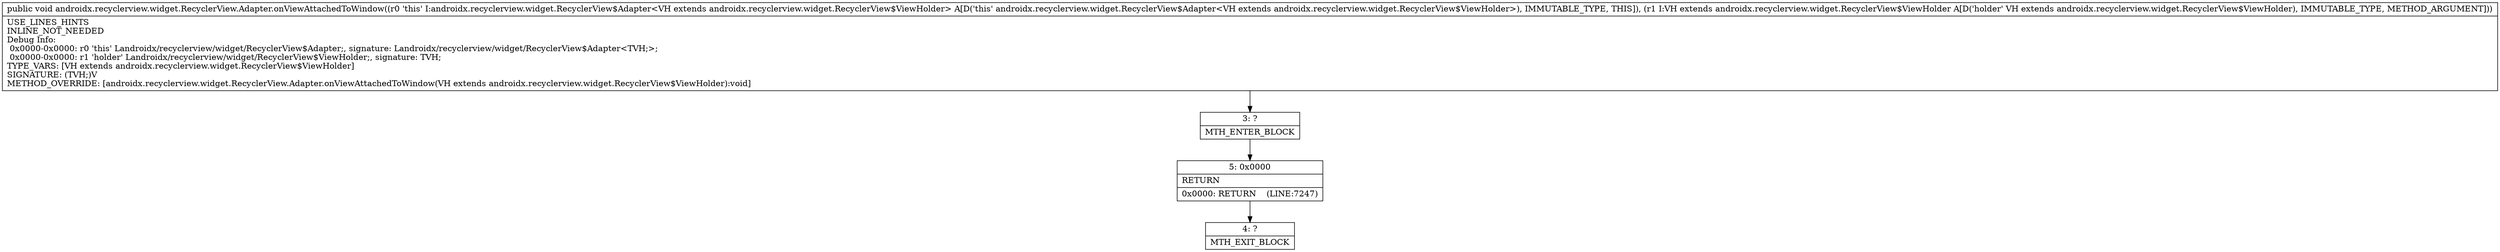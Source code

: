 digraph "CFG forandroidx.recyclerview.widget.RecyclerView.Adapter.onViewAttachedToWindow(Landroidx\/recyclerview\/widget\/RecyclerView$ViewHolder;)V" {
Node_3 [shape=record,label="{3\:\ ?|MTH_ENTER_BLOCK\l}"];
Node_5 [shape=record,label="{5\:\ 0x0000|RETURN\l|0x0000: RETURN    (LINE:7247)\l}"];
Node_4 [shape=record,label="{4\:\ ?|MTH_EXIT_BLOCK\l}"];
MethodNode[shape=record,label="{public void androidx.recyclerview.widget.RecyclerView.Adapter.onViewAttachedToWindow((r0 'this' I:androidx.recyclerview.widget.RecyclerView$Adapter\<VH extends androidx.recyclerview.widget.RecyclerView$ViewHolder\> A[D('this' androidx.recyclerview.widget.RecyclerView$Adapter\<VH extends androidx.recyclerview.widget.RecyclerView$ViewHolder\>), IMMUTABLE_TYPE, THIS]), (r1 I:VH extends androidx.recyclerview.widget.RecyclerView$ViewHolder A[D('holder' VH extends androidx.recyclerview.widget.RecyclerView$ViewHolder), IMMUTABLE_TYPE, METHOD_ARGUMENT]))  | USE_LINES_HINTS\lINLINE_NOT_NEEDED\lDebug Info:\l  0x0000\-0x0000: r0 'this' Landroidx\/recyclerview\/widget\/RecyclerView$Adapter;, signature: Landroidx\/recyclerview\/widget\/RecyclerView$Adapter\<TVH;\>;\l  0x0000\-0x0000: r1 'holder' Landroidx\/recyclerview\/widget\/RecyclerView$ViewHolder;, signature: TVH;\lTYPE_VARS: [VH extends androidx.recyclerview.widget.RecyclerView$ViewHolder]\lSIGNATURE: (TVH;)V\lMETHOD_OVERRIDE: [androidx.recyclerview.widget.RecyclerView.Adapter.onViewAttachedToWindow(VH extends androidx.recyclerview.widget.RecyclerView$ViewHolder):void]\l}"];
MethodNode -> Node_3;Node_3 -> Node_5;
Node_5 -> Node_4;
}


